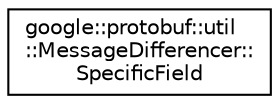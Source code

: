digraph "类继承关系图"
{
 // LATEX_PDF_SIZE
  edge [fontname="Helvetica",fontsize="10",labelfontname="Helvetica",labelfontsize="10"];
  node [fontname="Helvetica",fontsize="10",shape=record];
  rankdir="LR";
  Node0 [label="google::protobuf::util\l::MessageDifferencer::\lSpecificField",height=0.2,width=0.4,color="black", fillcolor="white", style="filled",URL="$structgoogle_1_1protobuf_1_1util_1_1MessageDifferencer_1_1SpecificField.html",tooltip=" "];
}
